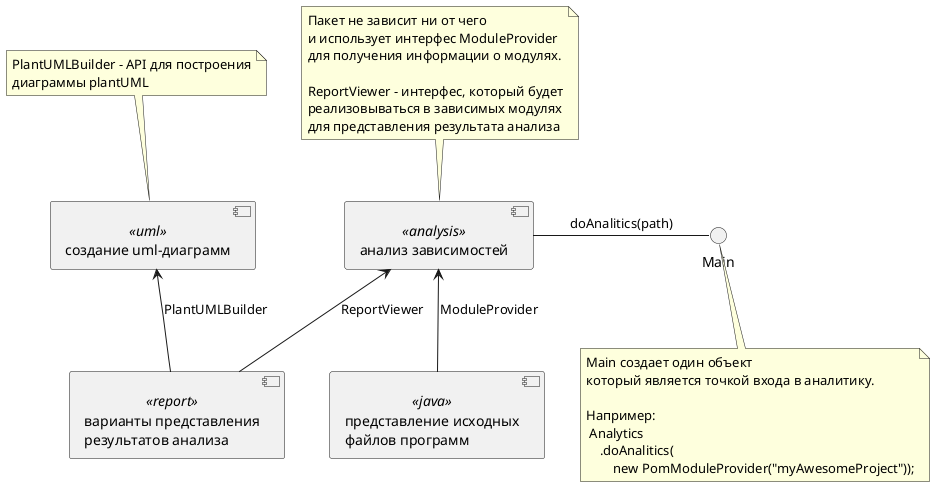 @startuml
component uml <<uml>> [
    создание uml-диаграмм
]
component report <<report>> [
    варианты представления
    результатов анализа
]
component analysis <<analysis>> [
    анализ зависимостей
]
component java <<java>> [
    представление исходных
    файлов программ
]
[uml] <-- [report] : PlantUMLBuilder
[analysis] <-- [report] : ReportViewer
[analysis] <--[java] : ModuleProvider
[analysis] - Main: doAnalitics(path)

note top of analysis
    Пакет не зависит ни от чего
    и использует интерфес ModuleProvider
    для получения информации о модулях.

    ReportViewer - интерфес, который будет
    реализовываться в зависимых модулях
    для представления результата анализа
end note
note top of uml
    PlantUMLBuilder - API для построения
    диаграммы plantUML
end note
note bottom of Main
    Main создает один объект
    который является точкой входа в аналитику.

    Например:
     Analytics
        .doAnalitics(
            new PomModuleProvider("myAwesomeProject"));
end note
@enduml